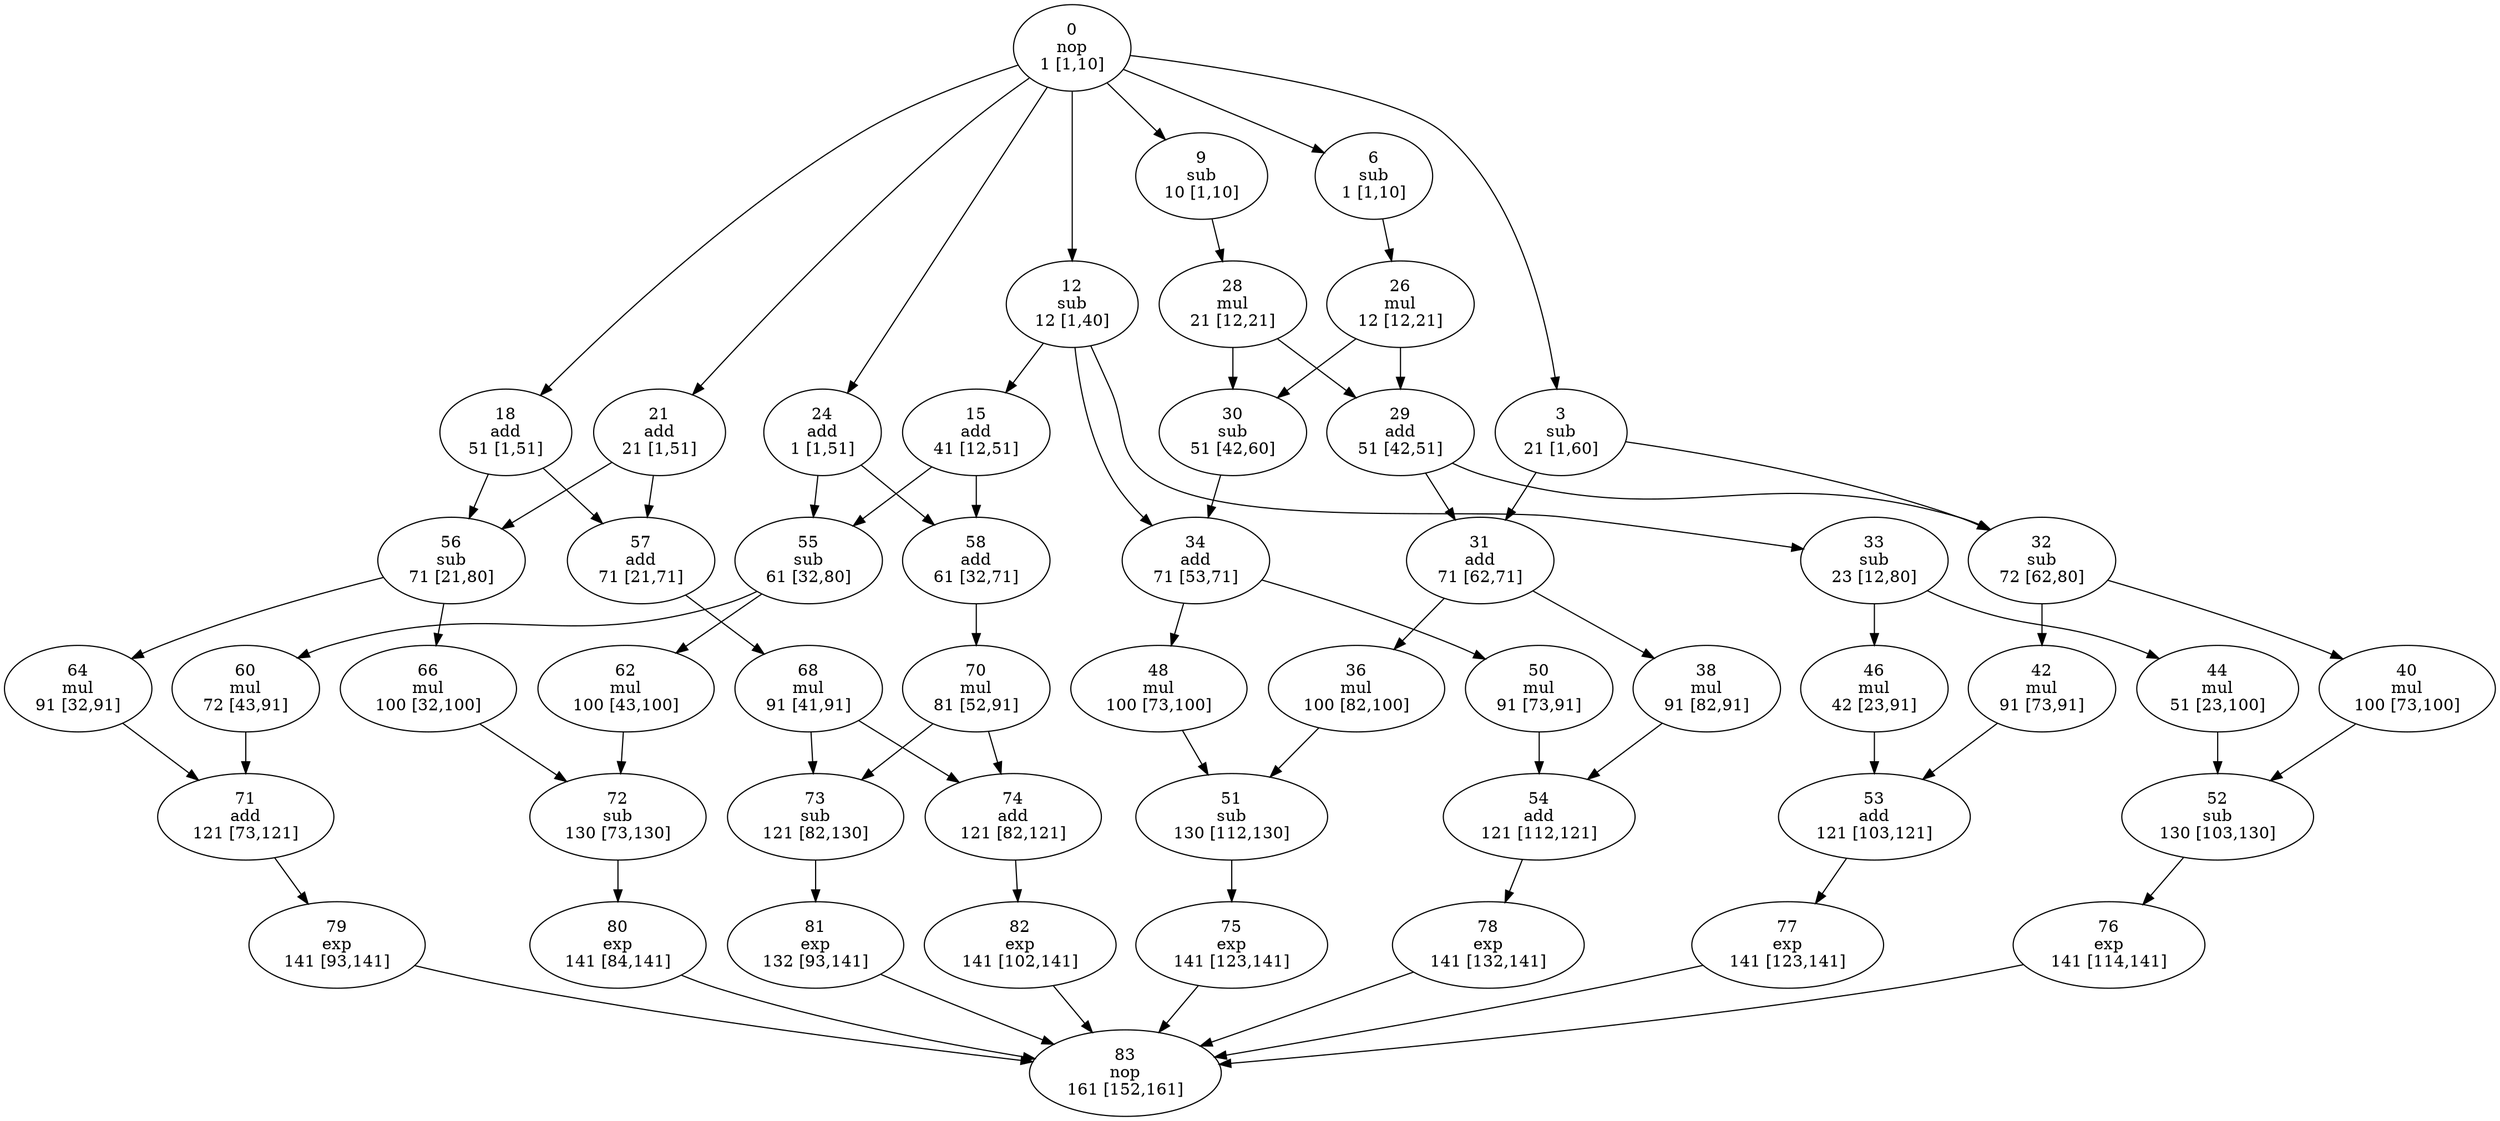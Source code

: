 strict digraph "cosine2" {
node [fontcolor=black, style=empty];

56 [scheduled=1, delay=11, tl=80, area=2, time_step=71, ts=21, label="56\nsub\n71 [21,80]"];
54 [scheduled=1, delay=20, tl=121, area=2, time_step=121, ts=112, label="54\nadd\n121 [112,121]"];
42 [scheduled=1, delay=30, tl=91, area=17, time_step=91, ts=73, label="42\nmul\n91 [73,91]"];
60 [scheduled=1, delay=30, tl=91, area=17, time_step=72, ts=43, label="60\nmul\n72 [43,91]"];
62 [scheduled=1, delay=30, tl=100, area=17, time_step=100, ts=43, label="62\nmul\n100 [43,100]"];
64 [scheduled=1, delay=30, tl=91, area=17, time_step=91, ts=32, label="64\nmul\n91 [32,91]"];
66 [scheduled=1, delay=30, tl=100, area=17, time_step=100, ts=32, label="66\nmul\n100 [32,100]"];
68 [scheduled=1, delay=30, tl=91, area=17, time_step=91, ts=41, label="68\nmul\n91 [41,91]"];
83 [scheduled=1, delay=0, tl=161, area=0, time_step=161, ts=152, label="83\nnop\n161 [152,161]"];
80 [scheduled=1, delay=20, tl=141, area=2, time_step=141, ts=84, label="80\nexp\n141 [84,141]"];
81 [scheduled=1, delay=20, tl=141, area=2, time_step=132, ts=93, label="81\nexp\n132 [93,141]"];
53 [scheduled=1, delay=20, tl=121, area=2, time_step=121, ts=103, label="53\nadd\n121 [103,121]"];
24 [scheduled=1, delay=20, tl=51, area=2, time_step=1, ts=1, label="24\nadd\n1 [1,51]"];
26 [scheduled=1, delay=30, tl=21, area=17, time_step=12, ts=12, label="26\nmul\n12 [12,21]"];
21 [scheduled=1, delay=20, tl=51, area=2, time_step=21, ts=1, label="21\nadd\n21 [1,51]"];
48 [scheduled=1, delay=30, tl=100, area=17, time_step=100, ts=73, label="48\nmul\n100 [73,100]"];
0 [scheduled=1, delay=0, tl=10, area=0, time_step=1, ts=1, label="0\nnop\n1 [1,10]"];
46 [scheduled=1, delay=30, tl=91, area=17, time_step=42, ts=23, label="46\nmul\n42 [23,91]"];
44 [scheduled=1, delay=30, tl=100, area=17, time_step=51, ts=23, label="44\nmul\n51 [23,100]"];
28 [scheduled=1, delay=30, tl=21, area=17, time_step=21, ts=12, label="28\nmul\n21 [12,21]"];
29 [scheduled=1, delay=20, tl=51, area=2, time_step=51, ts=42, label="29\nadd\n51 [42,51]"];
40 [scheduled=1, delay=30, tl=100, area=17, time_step=100, ts=73, label="40\nmul\n100 [73,100]"];
82 [scheduled=1, delay=20, tl=141, area=2, time_step=141, ts=102, label="82\nexp\n141 [102,141]"];
3 [scheduled=1, delay=11, tl=60, area=2, time_step=21, ts=1, label="3\nsub\n21 [1,60]"];
6 [scheduled=1, delay=11, tl=10, area=2, time_step=1, ts=1, label="6\nsub\n1 [1,10]"];
9 [scheduled=1, delay=11, tl=10, area=2, time_step=10, ts=1, label="9\nsub\n10 [1,10]"];
52 [scheduled=1, delay=11, tl=130, area=2, time_step=130, ts=103, label="52\nsub\n130 [103,130]"];
77 [scheduled=1, delay=20, tl=141, area=2, time_step=141, ts=123, label="77\nexp\n141 [123,141]"];
76 [scheduled=1, delay=20, tl=141, area=2, time_step=141, ts=114, label="76\nexp\n141 [114,141]"];
75 [scheduled=1, delay=20, tl=141, area=2, time_step=141, ts=123, label="75\nexp\n141 [123,141]"];
38 [scheduled=1, delay=30, tl=91, area=17, time_step=91, ts=82, label="38\nmul\n91 [82,91]"];
73 [scheduled=1, delay=11, tl=130, area=2, time_step=121, ts=82, label="73\nsub\n121 [82,130]"];
72 [scheduled=1, delay=11, tl=130, area=2, time_step=130, ts=73, label="72\nsub\n130 [73,130]"];
71 [scheduled=1, delay=20, tl=121, area=2, time_step=121, ts=73, label="71\nadd\n121 [73,121]"];
70 [scheduled=1, delay=30, tl=91, area=17, time_step=81, ts=52, label="70\nmul\n81 [52,91]"];
79 [scheduled=1, delay=20, tl=141, area=2, time_step=141, ts=93, label="79\nexp\n141 [93,141]"];
78 [scheduled=1, delay=20, tl=141, area=2, time_step=141, ts=132, label="78\nexp\n141 [132,141]"];
12 [scheduled=1, delay=11, tl=40, area=2, time_step=12, ts=1, label="12\nsub\n12 [1,40]"];
15 [scheduled=1, delay=20, tl=51, area=2, time_step=41, ts=12, label="15\nadd\n41 [12,51]"];
58 [scheduled=1, delay=20, tl=71, area=2, time_step=61, ts=32, label="58\nadd\n61 [32,71]"];
18 [scheduled=1, delay=20, tl=51, area=2, time_step=51, ts=1, label="18\nadd\n51 [1,51]"];
31 [scheduled=1, delay=20, tl=71, area=2, time_step=71, ts=62, label="31\nadd\n71 [62,71]"];
30 [scheduled=1, delay=11, tl=60, area=2, time_step=51, ts=42, label="30\nsub\n51 [42,60]"];
51 [scheduled=1, delay=11, tl=130, area=2, time_step=130, ts=112, label="51\nsub\n130 [112,130]"];
36 [scheduled=1, delay=30, tl=100, area=17, time_step=100, ts=82, label="36\nmul\n100 [82,100]"];
34 [scheduled=1, delay=20, tl=71, area=2, time_step=71, ts=53, label="34\nadd\n71 [53,71]"];
33 [scheduled=1, delay=11, tl=80, area=2, time_step=23, ts=12, label="33\nsub\n23 [12,80]"];
55 [scheduled=1, delay=11, tl=80, area=2, time_step=61, ts=32, label="55\nsub\n61 [32,80]"];
74 [scheduled=1, delay=20, tl=121, area=2, time_step=121, ts=82, label="74\nadd\n121 [82,121]"];
32 [scheduled=1, delay=11, tl=80, area=2, time_step=72, ts=62, label="32\nsub\n72 [62,80]"];
57 [scheduled=1, delay=20, tl=71, area=2, time_step=71, ts=21, label="57\nadd\n71 [21,71]"];
50 [scheduled=1, delay=30, tl=91, area=17, time_step=91, ts=73, label="50\nmul\n91 [73,91]"];
56 -> 64  [name=71];
56 -> 66  [name=70];
54 -> 78  [name=67];
42 -> 53  [name=55];
60 -> 71  [name=75];
62 -> 72  [name=77];
64 -> 71  [name=79];
66 -> 72  [name=81];
68 -> 74  [name=84];
68 -> 73  [name=83];
80 -> 83;
81 -> 83;
53 -> 77  [name=66];
24 -> 55  [name=29];
24 -> 58  [name=30];
26 -> 30  [name=32];
26 -> 29  [name=33];
21 -> 57  [name=25];
21 -> 56  [name=26];
48 -> 51  [name=61];
0 -> 24;
0 -> 12;
0 -> 21;
0 -> 18;
0 -> 3;
0 -> 6;
0 -> 9;
46 -> 53  [name=59];
44 -> 52  [name=57];
28 -> 30  [name=35];
28 -> 29  [name=36];
29 -> 32  [name=38];
29 -> 31  [name=37];
40 -> 52  [name=53];
82 -> 83;
3 -> 32  [name=4];
3 -> 31  [name=3];
6 -> 26  [name=7];
9 -> 28  [name=10];
52 -> 76  [name=65];
77 -> 83;
76 -> 83;
75 -> 83;
38 -> 54  [name=51];
73 -> 81  [name=90];
72 -> 80  [name=89];
71 -> 79  [name=88];
70 -> 74  [name=87];
70 -> 73  [name=86];
79 -> 83;
78 -> 83;
12 -> 33  [name=14];
12 -> 15  [name=15];
12 -> 34  [name=13];
15 -> 55  [name=17];
15 -> 58  [name=18];
58 -> 70  [name=73];
18 -> 57  [name=21];
18 -> 56  [name=22];
31 -> 38  [name=41];
31 -> 36  [name=40];
30 -> 34  [name=39];
51 -> 75  [name=64];
36 -> 51  [name=49];
34 -> 50  [name=47];
34 -> 48  [name=46];
33 -> 46  [name=45];
33 -> 44  [name=44];
55 -> 60  [name=68];
55 -> 62  [name=69];
74 -> 82  [name=91];
32 -> 42  [name=43];
32 -> 40  [name=42];
57 -> 68  [name=72];
50 -> 54  [name=63];
}
